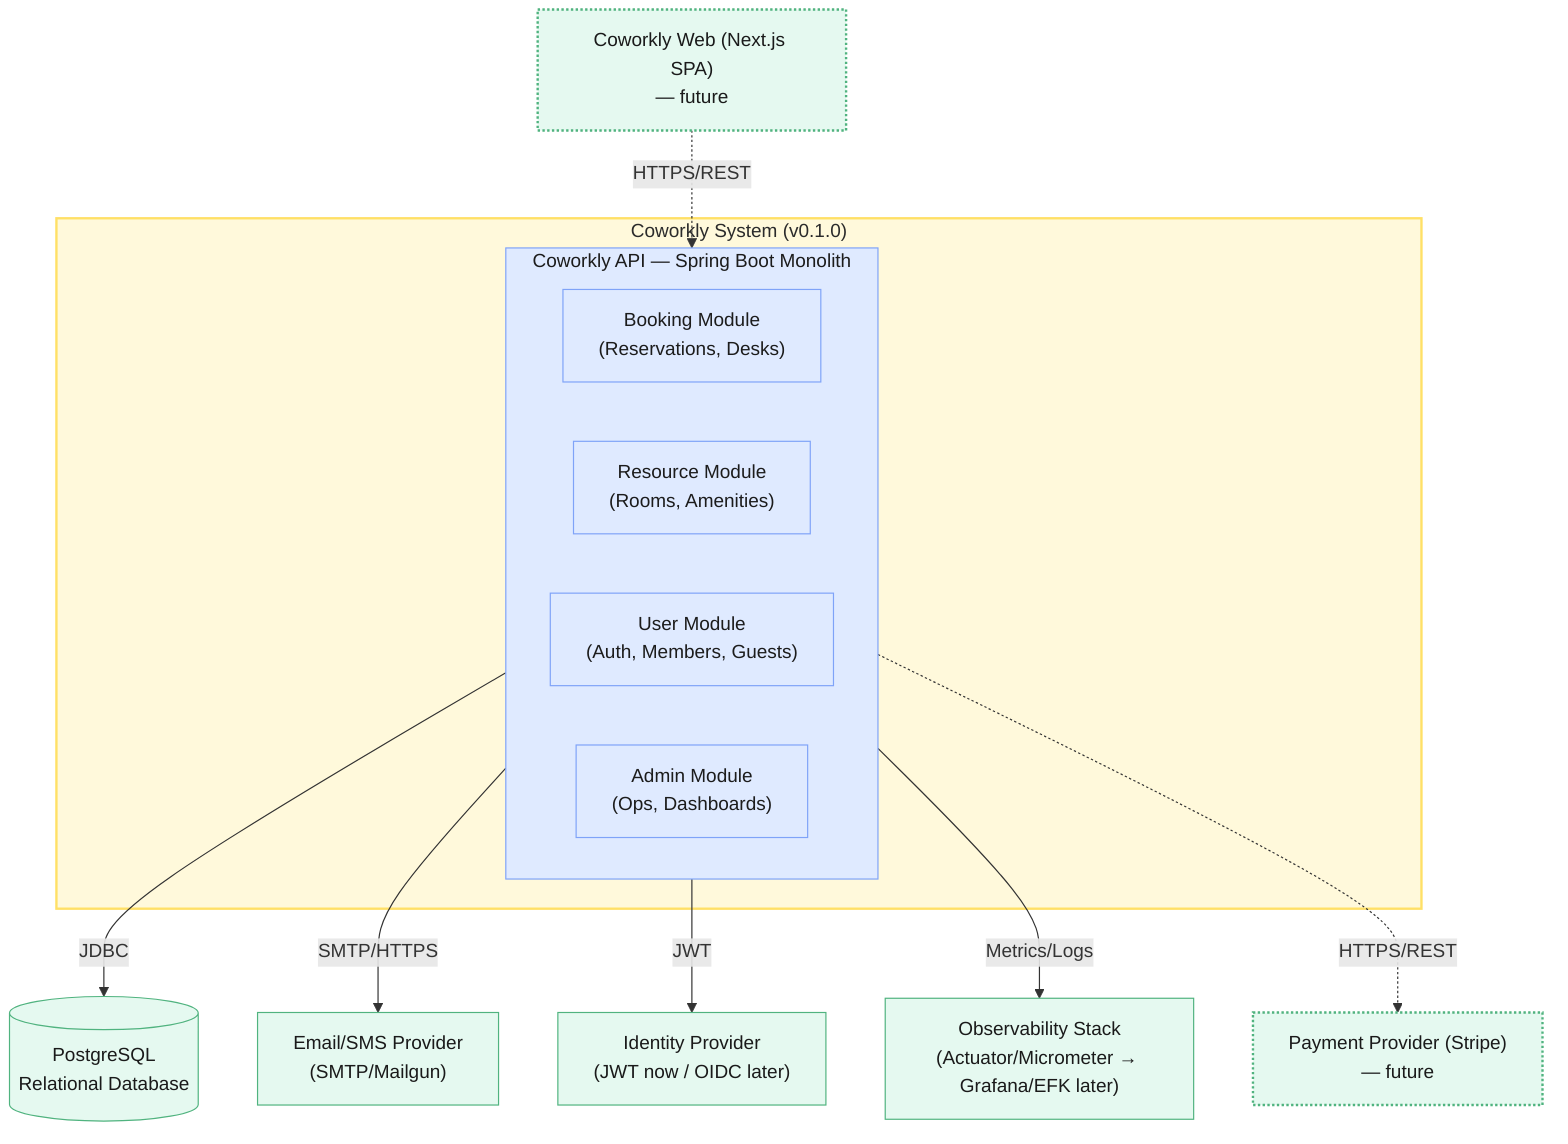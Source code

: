 %% C4 – Container Diagram for Coworkly
%% File: designs/C4-container.mmd

flowchart TB
%% Internal System
    subgraph System["Coworkly System (v0.1.0)"]
        subgraph API["Coworkly API — Spring Boot Monolith"]
            Booking["Booking Module\n(Reservations, Desks)"]
            Resource["Resource Module\n(Rooms, Amenities)"]
            User["User Module\n(Auth, Members, Guests)"]
            Admin["Admin Module\n(Ops, Dashboards)"]
        end
    end

%% External Systems
    DB[(PostgreSQL\nRelational Database)]
    Mail["Email/SMS Provider\n(SMTP/Mailgun)"]
    Identity["Identity Provider\n(JWT now / OIDC later)"]
    Obs["Observability Stack\n(Actuator/Micrometer → Grafana/EFK later)"]
    Payment["Payment Provider (Stripe)\n— future"]
    Web["Coworkly Web (Next.js SPA)\n— future"]

%% Connections
    Web -.->|HTTPS/REST| API
    API -->|JDBC| DB
    API -->|SMTP/HTTPS| Mail
    API -->|JWT| Identity
    API -->|Metrics/Logs| Obs
    API -.->|HTTPS/REST| Payment

%% Styles
    classDef person fill:#fbe3eb,stroke:#f28cb5,stroke-width:1px,color:#2b2b2b;
    classDef system fill:#dfeaff,stroke:#7fa3f8,stroke-width:1px,color:#1c1c1c;
    classDef external fill:#e5f9f0,stroke:#50b37f,stroke-width:1px,color:#1a1a1a;
    classDef connector stroke:#aaa,stroke-dasharray: 2 2;
    classDef systemBoundary fill:#fff9db,stroke:#ffe066,stroke-width:2px,color:#2b2b2b;
    style Web stroke-width:2px,stroke-dasharray: 2;
    style Payment stroke-width:2px,stroke-dasharray: 2;

%% Assign classes
    class API,Booking,Resource,User,Admin system
    class DB,Mail,Identity,Obs,Payment,Web external
    class System systemBoundary